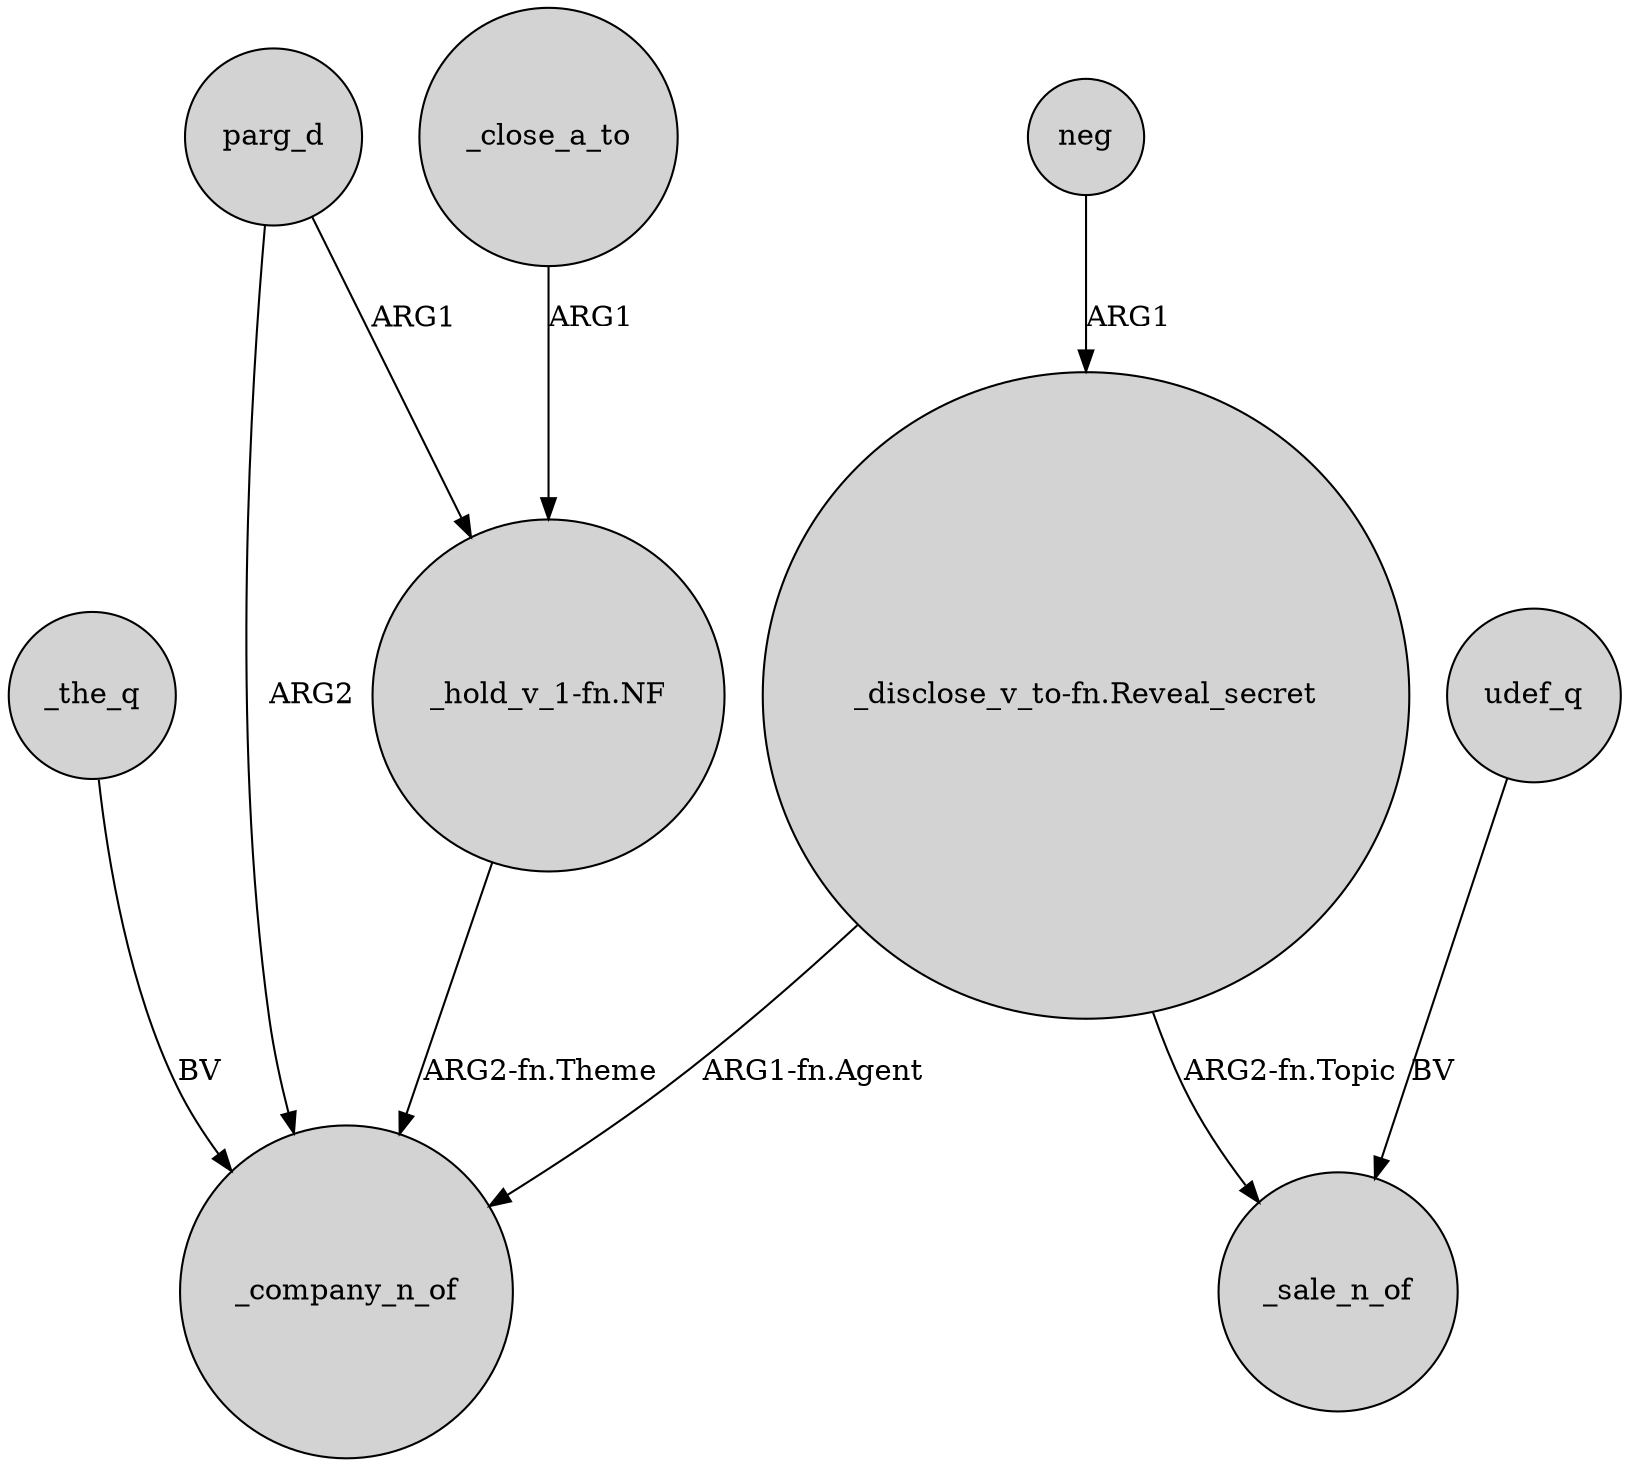digraph {
	node [shape=circle style=filled]
	"_disclose_v_to-fn.Reveal_secret" -> _company_n_of [label="ARG1-fn.Agent"]
	neg -> "_disclose_v_to-fn.Reveal_secret" [label=ARG1]
	"_hold_v_1-fn.NF" -> _company_n_of [label="ARG2-fn.Theme"]
	parg_d -> _company_n_of [label=ARG2]
	"_disclose_v_to-fn.Reveal_secret" -> _sale_n_of [label="ARG2-fn.Topic"]
	_the_q -> _company_n_of [label=BV]
	_close_a_to -> "_hold_v_1-fn.NF" [label=ARG1]
	parg_d -> "_hold_v_1-fn.NF" [label=ARG1]
	udef_q -> _sale_n_of [label=BV]
}
